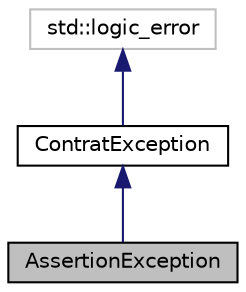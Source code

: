digraph "AssertionException"
{
 // LATEX_PDF_SIZE
  edge [fontname="Helvetica",fontsize="10",labelfontname="Helvetica",labelfontsize="10"];
  node [fontname="Helvetica",fontsize="10",shape=record];
  Node1 [label="AssertionException",height=0.2,width=0.4,color="black", fillcolor="grey75", style="filled", fontcolor="black",tooltip="Classe pour la gestion des erreurs d'assertion."];
  Node2 -> Node1 [dir="back",color="midnightblue",fontsize="10",style="solid",fontname="Helvetica"];
  Node2 [label="ContratException",height=0.2,width=0.4,color="black", fillcolor="white", style="filled",URL="$class_contrat_exception.html",tooltip="Classe de base des exceptions de contrat."];
  Node3 -> Node2 [dir="back",color="midnightblue",fontsize="10",style="solid",fontname="Helvetica"];
  Node3 [label="std::logic_error",height=0.2,width=0.4,color="grey75", fillcolor="white", style="filled",tooltip=" "];
}
